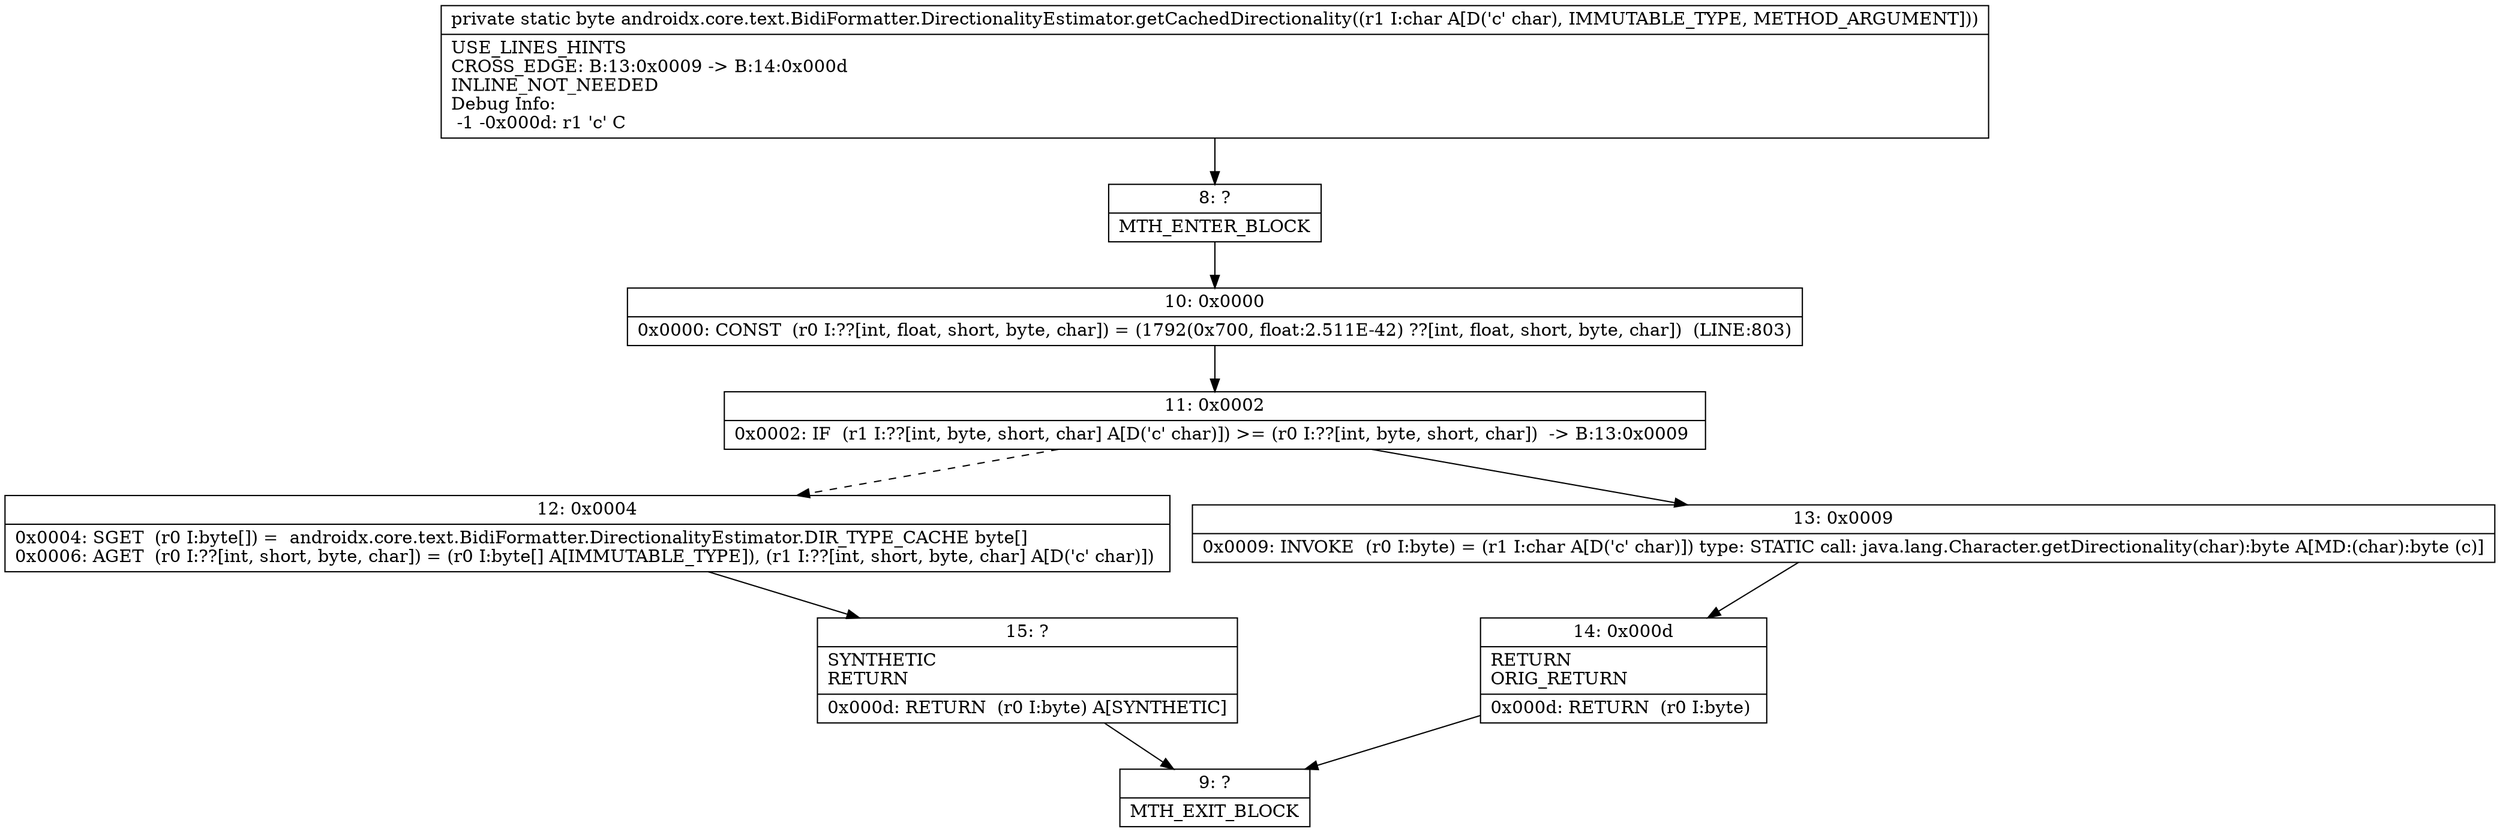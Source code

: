digraph "CFG forandroidx.core.text.BidiFormatter.DirectionalityEstimator.getCachedDirectionality(C)B" {
Node_8 [shape=record,label="{8\:\ ?|MTH_ENTER_BLOCK\l}"];
Node_10 [shape=record,label="{10\:\ 0x0000|0x0000: CONST  (r0 I:??[int, float, short, byte, char]) = (1792(0x700, float:2.511E\-42) ??[int, float, short, byte, char])  (LINE:803)\l}"];
Node_11 [shape=record,label="{11\:\ 0x0002|0x0002: IF  (r1 I:??[int, byte, short, char] A[D('c' char)]) \>= (r0 I:??[int, byte, short, char])  \-\> B:13:0x0009 \l}"];
Node_12 [shape=record,label="{12\:\ 0x0004|0x0004: SGET  (r0 I:byte[]) =  androidx.core.text.BidiFormatter.DirectionalityEstimator.DIR_TYPE_CACHE byte[] \l0x0006: AGET  (r0 I:??[int, short, byte, char]) = (r0 I:byte[] A[IMMUTABLE_TYPE]), (r1 I:??[int, short, byte, char] A[D('c' char)]) \l}"];
Node_15 [shape=record,label="{15\:\ ?|SYNTHETIC\lRETURN\l|0x000d: RETURN  (r0 I:byte) A[SYNTHETIC]\l}"];
Node_9 [shape=record,label="{9\:\ ?|MTH_EXIT_BLOCK\l}"];
Node_13 [shape=record,label="{13\:\ 0x0009|0x0009: INVOKE  (r0 I:byte) = (r1 I:char A[D('c' char)]) type: STATIC call: java.lang.Character.getDirectionality(char):byte A[MD:(char):byte (c)]\l}"];
Node_14 [shape=record,label="{14\:\ 0x000d|RETURN\lORIG_RETURN\l|0x000d: RETURN  (r0 I:byte) \l}"];
MethodNode[shape=record,label="{private static byte androidx.core.text.BidiFormatter.DirectionalityEstimator.getCachedDirectionality((r1 I:char A[D('c' char), IMMUTABLE_TYPE, METHOD_ARGUMENT]))  | USE_LINES_HINTS\lCROSS_EDGE: B:13:0x0009 \-\> B:14:0x000d\lINLINE_NOT_NEEDED\lDebug Info:\l  \-1 \-0x000d: r1 'c' C\l}"];
MethodNode -> Node_8;Node_8 -> Node_10;
Node_10 -> Node_11;
Node_11 -> Node_12[style=dashed];
Node_11 -> Node_13;
Node_12 -> Node_15;
Node_15 -> Node_9;
Node_13 -> Node_14;
Node_14 -> Node_9;
}

